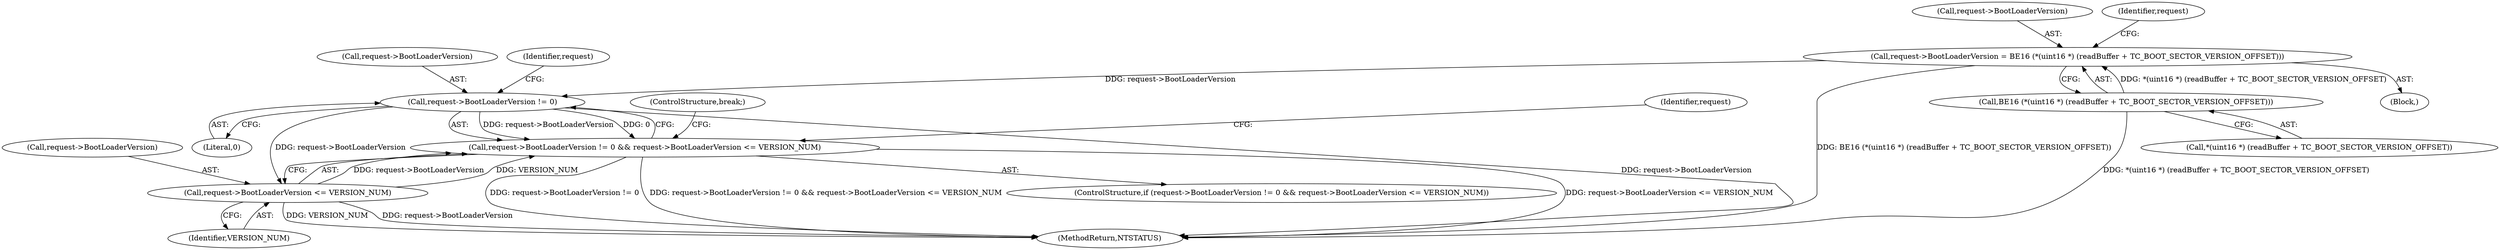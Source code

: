 digraph "0_VeraCrypt_f30f9339c9a0b9bbcc6f5ad38804af39db1f479e@integer" {
"1000982" [label="(Call,request->BootLoaderVersion = BE16 (*(uint16 *) (readBuffer + TC_BOOT_SECTOR_VERSION_OFFSET)))"];
"1000986" [label="(Call,BE16 (*(uint16 *) (readBuffer + TC_BOOT_SECTOR_VERSION_OFFSET)))"];
"1001002" [label="(Call,request->BootLoaderVersion != 0)"];
"1001001" [label="(Call,request->BootLoaderVersion != 0 && request->BootLoaderVersion <= VERSION_NUM)"];
"1001007" [label="(Call,request->BootLoaderVersion <= VERSION_NUM)"];
"1001002" [label="(Call,request->BootLoaderVersion != 0)"];
"1001011" [label="(Identifier,VERSION_NUM)"];
"1001008" [label="(Call,request->BootLoaderVersion)"];
"1001003" [label="(Call,request->BootLoaderVersion)"];
"1001028" [label="(ControlStructure,break;)"];
"1000986" [label="(Call,BE16 (*(uint16 *) (readBuffer + TC_BOOT_SECTOR_VERSION_OFFSET)))"];
"1003200" [label="(MethodReturn,NTSTATUS)"];
"1000982" [label="(Call,request->BootLoaderVersion = BE16 (*(uint16 *) (readBuffer + TC_BOOT_SECTOR_VERSION_OFFSET)))"];
"1000981" [label="(Block,)"];
"1001015" [label="(Identifier,request)"];
"1001009" [label="(Identifier,request)"];
"1001006" [label="(Literal,0)"];
"1001007" [label="(Call,request->BootLoaderVersion <= VERSION_NUM)"];
"1000987" [label="(Call,*(uint16 *) (readBuffer + TC_BOOT_SECTOR_VERSION_OFFSET))"];
"1000983" [label="(Call,request->BootLoaderVersion)"];
"1001000" [label="(ControlStructure,if (request->BootLoaderVersion != 0 && request->BootLoaderVersion <= VERSION_NUM))"];
"1000995" [label="(Identifier,request)"];
"1001001" [label="(Call,request->BootLoaderVersion != 0 && request->BootLoaderVersion <= VERSION_NUM)"];
"1000982" -> "1000981"  [label="AST: "];
"1000982" -> "1000986"  [label="CFG: "];
"1000983" -> "1000982"  [label="AST: "];
"1000986" -> "1000982"  [label="AST: "];
"1000995" -> "1000982"  [label="CFG: "];
"1000982" -> "1003200"  [label="DDG: BE16 (*(uint16 *) (readBuffer + TC_BOOT_SECTOR_VERSION_OFFSET))"];
"1000986" -> "1000982"  [label="DDG: *(uint16 *) (readBuffer + TC_BOOT_SECTOR_VERSION_OFFSET)"];
"1000982" -> "1001002"  [label="DDG: request->BootLoaderVersion"];
"1000986" -> "1000987"  [label="CFG: "];
"1000987" -> "1000986"  [label="AST: "];
"1000986" -> "1003200"  [label="DDG: *(uint16 *) (readBuffer + TC_BOOT_SECTOR_VERSION_OFFSET)"];
"1001002" -> "1001001"  [label="AST: "];
"1001002" -> "1001006"  [label="CFG: "];
"1001003" -> "1001002"  [label="AST: "];
"1001006" -> "1001002"  [label="AST: "];
"1001009" -> "1001002"  [label="CFG: "];
"1001001" -> "1001002"  [label="CFG: "];
"1001002" -> "1003200"  [label="DDG: request->BootLoaderVersion"];
"1001002" -> "1001001"  [label="DDG: request->BootLoaderVersion"];
"1001002" -> "1001001"  [label="DDG: 0"];
"1001002" -> "1001007"  [label="DDG: request->BootLoaderVersion"];
"1001001" -> "1001000"  [label="AST: "];
"1001001" -> "1001007"  [label="CFG: "];
"1001007" -> "1001001"  [label="AST: "];
"1001015" -> "1001001"  [label="CFG: "];
"1001028" -> "1001001"  [label="CFG: "];
"1001001" -> "1003200"  [label="DDG: request->BootLoaderVersion <= VERSION_NUM"];
"1001001" -> "1003200"  [label="DDG: request->BootLoaderVersion != 0 && request->BootLoaderVersion <= VERSION_NUM"];
"1001001" -> "1003200"  [label="DDG: request->BootLoaderVersion != 0"];
"1001007" -> "1001001"  [label="DDG: request->BootLoaderVersion"];
"1001007" -> "1001001"  [label="DDG: VERSION_NUM"];
"1001007" -> "1001011"  [label="CFG: "];
"1001008" -> "1001007"  [label="AST: "];
"1001011" -> "1001007"  [label="AST: "];
"1001007" -> "1003200"  [label="DDG: request->BootLoaderVersion"];
"1001007" -> "1003200"  [label="DDG: VERSION_NUM"];
}
